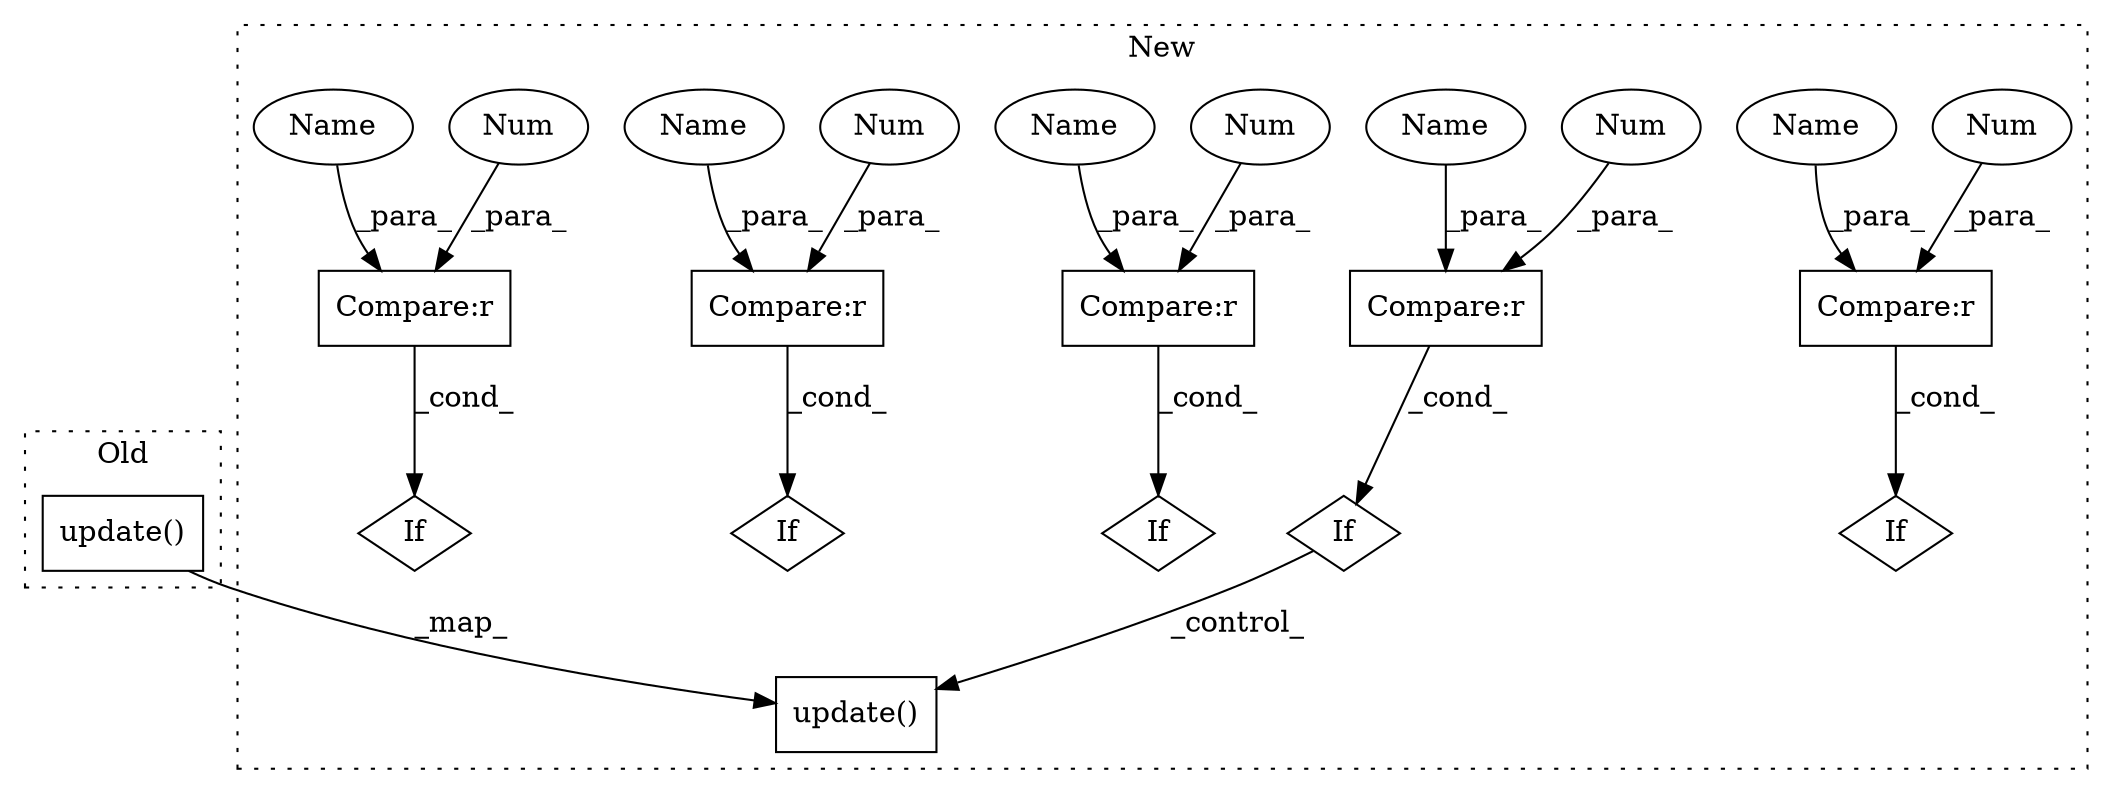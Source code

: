 digraph G {
subgraph cluster0 {
1 [label="update()" a="75" s="3467,3480" l="12,1" shape="box"];
label = "Old";
style="dotted";
}
subgraph cluster1 {
2 [label="update()" a="75" s="3200,3213" l="12,1" shape="box"];
3 [label="If" a="96" s="2946" l="3" shape="diamond"];
4 [label="Compare:r" a="40" s="2949" l="15" shape="box"];
5 [label="Num" a="76" s="2963" l="1" shape="ellipse"];
6 [label="Compare:r" a="40" s="4833" l="15" shape="box"];
7 [label="Num" a="76" s="4847" l="1" shape="ellipse"];
8 [label="If" a="96" s="4830" l="3" shape="diamond"];
9 [label="Compare:r" a="40" s="3223" l="15" shape="box"];
10 [label="Num" a="76" s="3237" l="1" shape="ellipse"];
11 [label="If" a="96" s="3220" l="3" shape="diamond"];
12 [label="Compare:r" a="40" s="567" l="15" shape="box"];
13 [label="Num" a="76" s="581" l="1" shape="ellipse"];
14 [label="If" a="96" s="564" l="3" shape="diamond"];
15 [label="Compare:r" a="40" s="4552" l="15" shape="box"];
16 [label="Num" a="76" s="4566" l="1" shape="ellipse"];
17 [label="If" a="96" s="4549" l="3" shape="diamond"];
18 [label="Name" a="87" s="4552" l="10" shape="ellipse"];
19 [label="Name" a="87" s="4833" l="10" shape="ellipse"];
20 [label="Name" a="87" s="567" l="10" shape="ellipse"];
21 [label="Name" a="87" s="2949" l="10" shape="ellipse"];
22 [label="Name" a="87" s="3223" l="10" shape="ellipse"];
label = "New";
style="dotted";
}
1 -> 2 [label="_map_"];
3 -> 2 [label="_control_"];
4 -> 3 [label="_cond_"];
5 -> 4 [label="_para_"];
6 -> 8 [label="_cond_"];
7 -> 6 [label="_para_"];
9 -> 11 [label="_cond_"];
10 -> 9 [label="_para_"];
12 -> 14 [label="_cond_"];
13 -> 12 [label="_para_"];
15 -> 17 [label="_cond_"];
16 -> 15 [label="_para_"];
18 -> 15 [label="_para_"];
19 -> 6 [label="_para_"];
20 -> 12 [label="_para_"];
21 -> 4 [label="_para_"];
22 -> 9 [label="_para_"];
}
